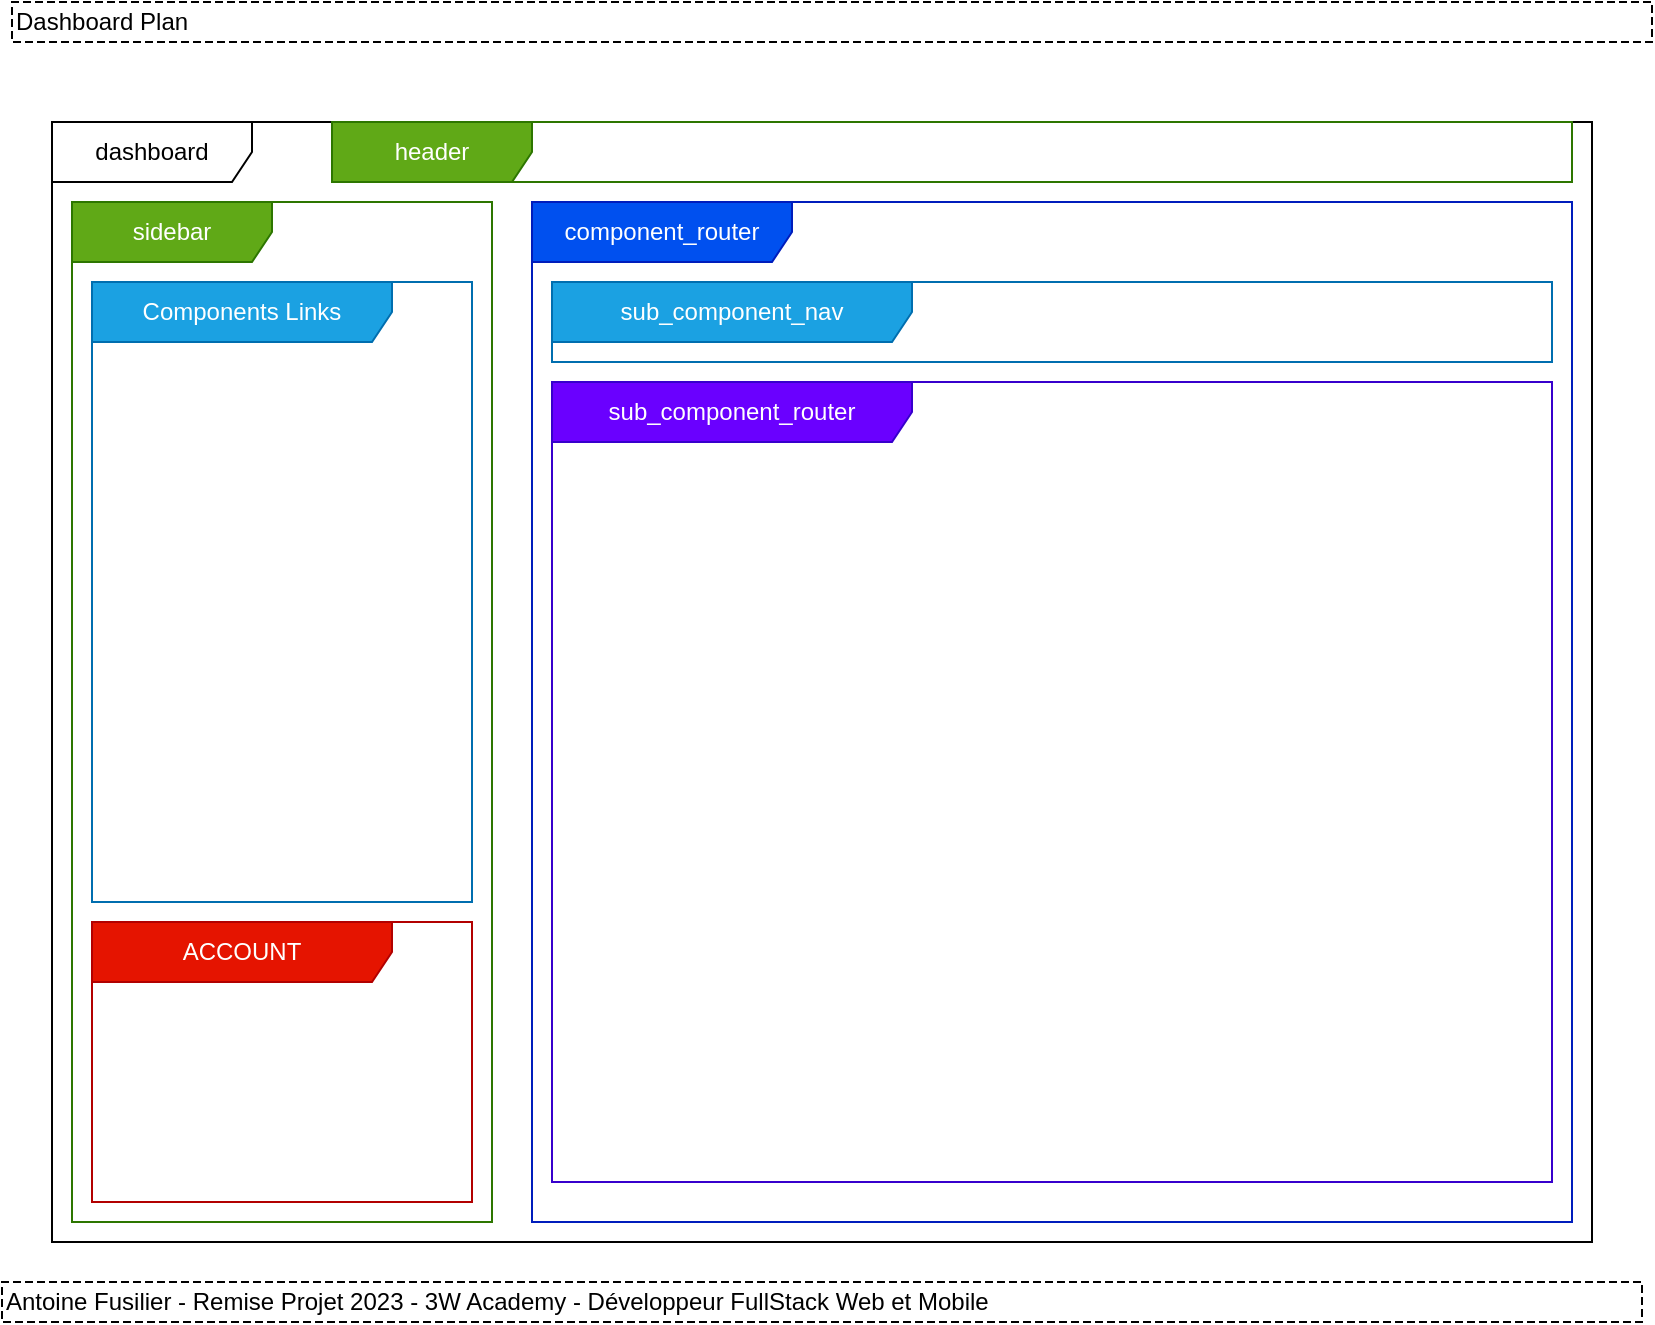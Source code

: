 <mxfile>
    <diagram id="0HnwvNVB5RLeNjmX4-AU" name="Page-1">
        <mxGraphModel dx="918" dy="598" grid="1" gridSize="10" guides="1" tooltips="1" connect="1" arrows="1" fold="1" page="1" pageScale="1" pageWidth="850" pageHeight="1100" math="0" shadow="0">
            <root>
                <mxCell id="0"/>
                <mxCell id="1" parent="0"/>
                <mxCell id="2" value="dashboard" style="shape=umlFrame;whiteSpace=wrap;html=1;width=100;height=30;" vertex="1" parent="1">
                    <mxGeometry x="40" y="80" width="770" height="560" as="geometry"/>
                </mxCell>
                <mxCell id="3" value="sidebar" style="shape=umlFrame;whiteSpace=wrap;html=1;width=100;height=30;fillColor=#60a917;fontColor=#ffffff;strokeColor=#2D7600;" vertex="1" parent="1">
                    <mxGeometry x="50" y="120" width="210" height="510" as="geometry"/>
                </mxCell>
                <mxCell id="4" value="header" style="shape=umlFrame;whiteSpace=wrap;html=1;width=100;height=30;fillColor=#60a917;fontColor=#ffffff;strokeColor=#2D7600;" vertex="1" parent="1">
                    <mxGeometry x="180" y="80" width="620" height="30" as="geometry"/>
                </mxCell>
                <mxCell id="5" value="component_router" style="shape=umlFrame;whiteSpace=wrap;html=1;width=130;height=30;fillColor=#0050ef;fontColor=#ffffff;strokeColor=#001DBC;" vertex="1" parent="1">
                    <mxGeometry x="280" y="120" width="520" height="510" as="geometry"/>
                </mxCell>
                <mxCell id="6" value="sub_component_nav" style="shape=umlFrame;whiteSpace=wrap;html=1;width=180;height=30;fillColor=#1ba1e2;fontColor=#ffffff;strokeColor=#006EAF;" vertex="1" parent="1">
                    <mxGeometry x="290" y="160" width="500" height="40" as="geometry"/>
                </mxCell>
                <mxCell id="7" value="sub_component_router" style="shape=umlFrame;whiteSpace=wrap;html=1;width=180;height=30;fillColor=#6a00ff;fontColor=#ffffff;strokeColor=#3700CC;" vertex="1" parent="1">
                    <mxGeometry x="290" y="210" width="500" height="400" as="geometry"/>
                </mxCell>
                <mxCell id="8" value="Components Links" style="shape=umlFrame;whiteSpace=wrap;html=1;width=150;height=30;fillColor=#1ba1e2;fontColor=#ffffff;strokeColor=#006EAF;" vertex="1" parent="1">
                    <mxGeometry x="60" y="160" width="190" height="310" as="geometry"/>
                </mxCell>
                <mxCell id="9" value="ACCOUNT" style="shape=umlFrame;whiteSpace=wrap;html=1;width=150;height=30;fillColor=#e51400;fontColor=#ffffff;strokeColor=#B20000;" vertex="1" parent="1">
                    <mxGeometry x="60" y="480" width="190" height="140" as="geometry"/>
                </mxCell>
                <mxCell id="10" value="Dashboard Plan" style="shape=partialRectangle;html=1;top=1;align=left;dashed=1;" vertex="1" parent="1">
                    <mxGeometry x="20" y="20" width="820" height="20" as="geometry"/>
                </mxCell>
                <mxCell id="11" value="Antoine Fusilier - Remise Projet 2023 - 3W Academy - Développeur FullStack Web et Mobile" style="shape=partialRectangle;html=1;top=1;align=left;dashed=1;" vertex="1" parent="1">
                    <mxGeometry x="15" y="660" width="820" height="20" as="geometry"/>
                </mxCell>
            </root>
        </mxGraphModel>
    </diagram>
</mxfile>
